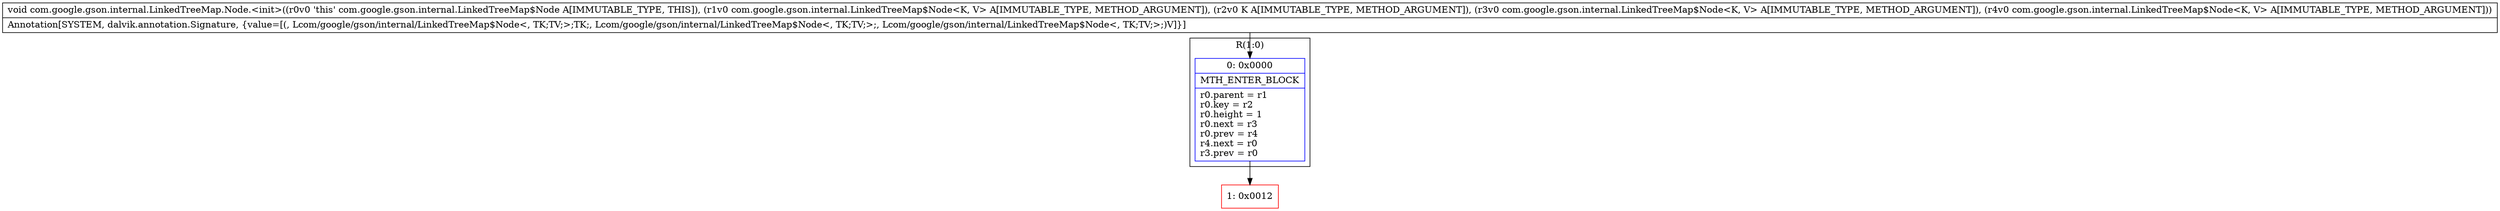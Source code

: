 digraph "CFG forcom.google.gson.internal.LinkedTreeMap.Node.\<init\>(Lcom\/google\/gson\/internal\/LinkedTreeMap$Node;Ljava\/lang\/Object;Lcom\/google\/gson\/internal\/LinkedTreeMap$Node;Lcom\/google\/gson\/internal\/LinkedTreeMap$Node;)V" {
subgraph cluster_Region_1331048517 {
label = "R(1:0)";
node [shape=record,color=blue];
Node_0 [shape=record,label="{0\:\ 0x0000|MTH_ENTER_BLOCK\l|r0.parent = r1\lr0.key = r2\lr0.height = 1\lr0.next = r3\lr0.prev = r4\lr4.next = r0\lr3.prev = r0\l}"];
}
Node_1 [shape=record,color=red,label="{1\:\ 0x0012}"];
MethodNode[shape=record,label="{void com.google.gson.internal.LinkedTreeMap.Node.\<init\>((r0v0 'this' com.google.gson.internal.LinkedTreeMap$Node A[IMMUTABLE_TYPE, THIS]), (r1v0 com.google.gson.internal.LinkedTreeMap$Node\<K, V\> A[IMMUTABLE_TYPE, METHOD_ARGUMENT]), (r2v0 K A[IMMUTABLE_TYPE, METHOD_ARGUMENT]), (r3v0 com.google.gson.internal.LinkedTreeMap$Node\<K, V\> A[IMMUTABLE_TYPE, METHOD_ARGUMENT]), (r4v0 com.google.gson.internal.LinkedTreeMap$Node\<K, V\> A[IMMUTABLE_TYPE, METHOD_ARGUMENT]))  | Annotation[SYSTEM, dalvik.annotation.Signature, \{value=[(, Lcom\/google\/gson\/internal\/LinkedTreeMap$Node\<, TK;TV;\>;TK;, Lcom\/google\/gson\/internal\/LinkedTreeMap$Node\<, TK;TV;\>;, Lcom\/google\/gson\/internal\/LinkedTreeMap$Node\<, TK;TV;\>;)V]\}]\l}"];
MethodNode -> Node_0;
Node_0 -> Node_1;
}

